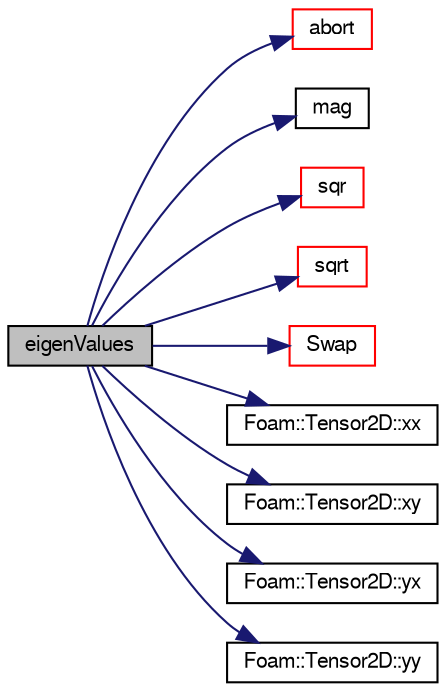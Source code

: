 digraph "eigenValues"
{
  bgcolor="transparent";
  edge [fontname="FreeSans",fontsize="10",labelfontname="FreeSans",labelfontsize="10"];
  node [fontname="FreeSans",fontsize="10",shape=record];
  rankdir="LR";
  Node128320 [label="eigenValues",height=0.2,width=0.4,color="black", fillcolor="grey75", style="filled", fontcolor="black"];
  Node128320 -> Node128321 [color="midnightblue",fontsize="10",style="solid",fontname="FreeSans"];
  Node128321 [label="abort",height=0.2,width=0.4,color="red",URL="$a21124.html#a447107a607d03e417307c203fa5fb44b"];
  Node128320 -> Node128364 [color="midnightblue",fontsize="10",style="solid",fontname="FreeSans"];
  Node128364 [label="mag",height=0.2,width=0.4,color="black",URL="$a21124.html#a929da2a3fdcf3dacbbe0487d3a330dae"];
  Node128320 -> Node128365 [color="midnightblue",fontsize="10",style="solid",fontname="FreeSans"];
  Node128365 [label="sqr",height=0.2,width=0.4,color="red",URL="$a21124.html#a277dc11c581d53826ab5090b08f3b17b"];
  Node128320 -> Node128369 [color="midnightblue",fontsize="10",style="solid",fontname="FreeSans"];
  Node128369 [label="sqrt",height=0.2,width=0.4,color="red",URL="$a21124.html#a8616bd62eebf2342a80222fecb1bda71"];
  Node128320 -> Node128371 [color="midnightblue",fontsize="10",style="solid",fontname="FreeSans"];
  Node128371 [label="Swap",height=0.2,width=0.4,color="red",URL="$a21124.html#ac6e6a40a7bda559df02d5ab6cc6f7e00"];
  Node128320 -> Node128373 [color="midnightblue",fontsize="10",style="solid",fontname="FreeSans"];
  Node128373 [label="Foam::Tensor2D::xx",height=0.2,width=0.4,color="black",URL="$a28390.html#a1b97c7c1ed81b4fb23da8dcb71a8cd2a"];
  Node128320 -> Node128374 [color="midnightblue",fontsize="10",style="solid",fontname="FreeSans"];
  Node128374 [label="Foam::Tensor2D::xy",height=0.2,width=0.4,color="black",URL="$a28390.html#aab470ae2a5eeac8c33a7b6abac6b39b3"];
  Node128320 -> Node128375 [color="midnightblue",fontsize="10",style="solid",fontname="FreeSans"];
  Node128375 [label="Foam::Tensor2D::yx",height=0.2,width=0.4,color="black",URL="$a28390.html#a217bb42e2157c7914d7ebb0ffb730b7d"];
  Node128320 -> Node128376 [color="midnightblue",fontsize="10",style="solid",fontname="FreeSans"];
  Node128376 [label="Foam::Tensor2D::yy",height=0.2,width=0.4,color="black",URL="$a28390.html#aba9d77023a5662b9c2d3639d5de555a0"];
}
